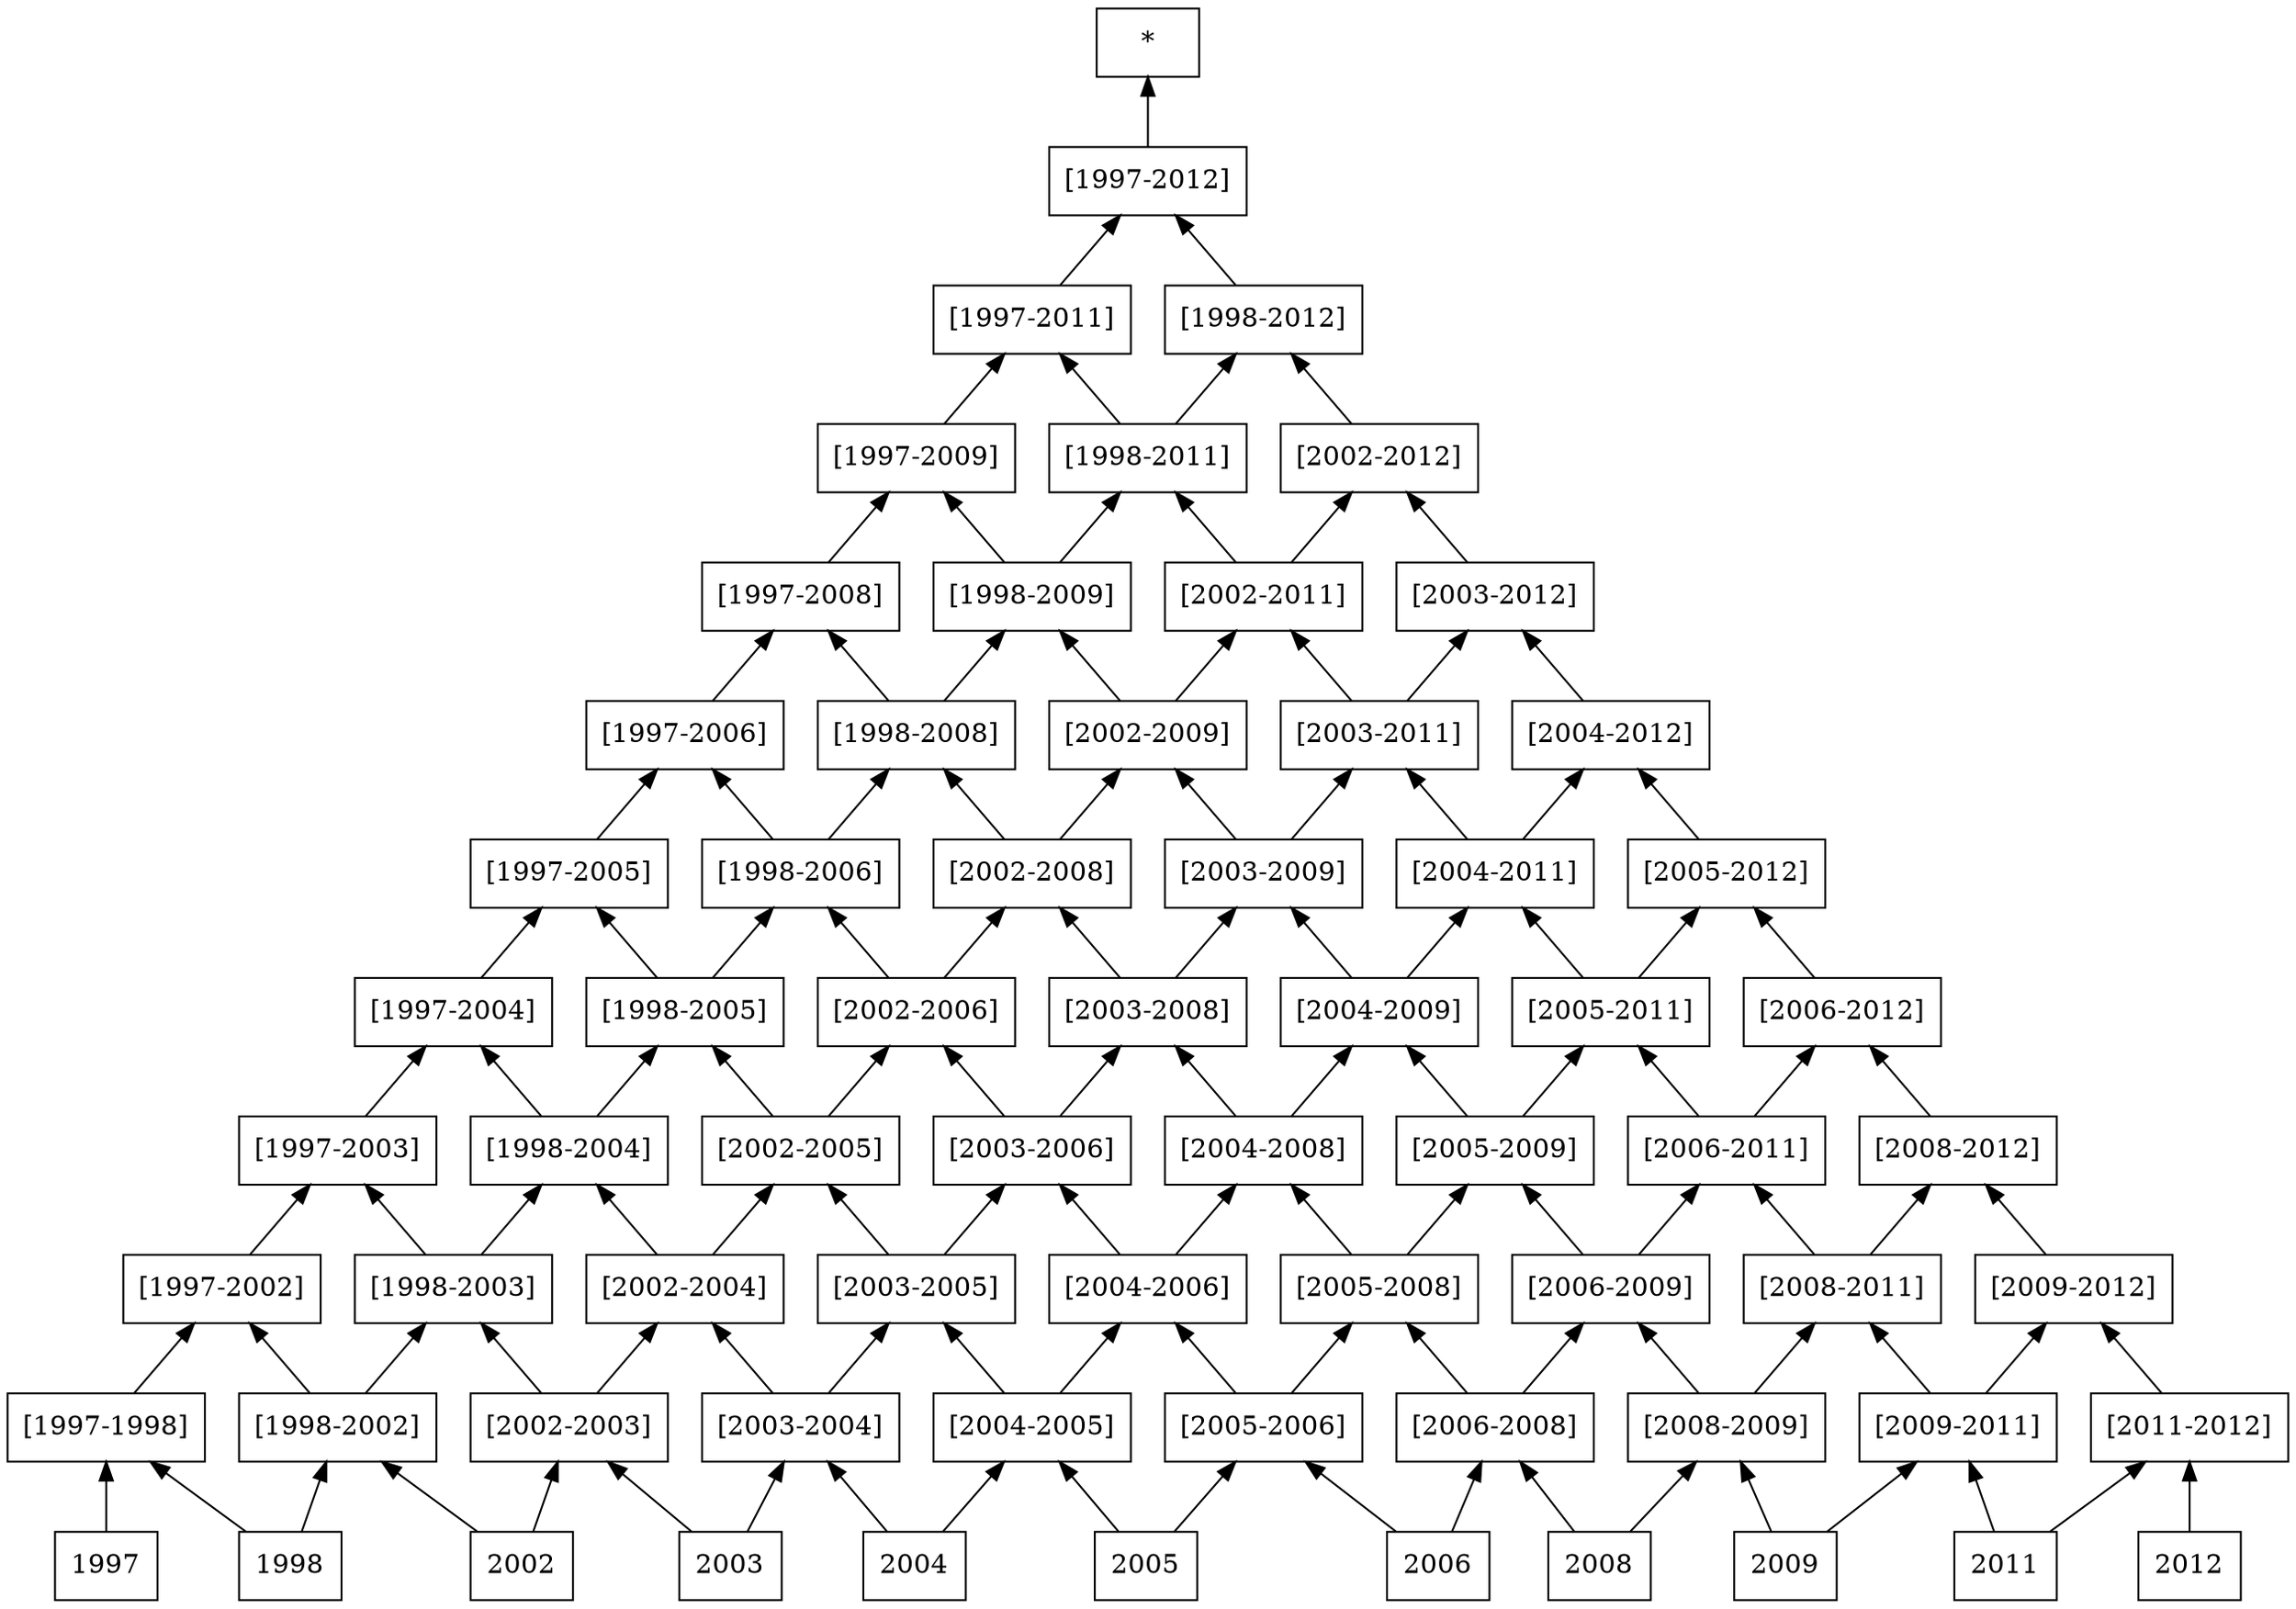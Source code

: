 digraph G { 
 rankdir=BT; 
 subgraph ba { 
1 [shape=record,label="{1997}"]; 
2 [shape=record,label="{1998}"]; 
3 [shape=record,label="{2002}"]; 
4 [shape=record,label="{2003}"]; 
5 [shape=record,label="{2004}"]; 
6 [shape=record,label="{2005}"]; 
7 [shape=record,label="{2006}"]; 
8 [shape=record,label="{2008}"]; 
9 [shape=record,label="{2009}"]; 
10 [shape=record,label="{2011}"]; 
11 [shape=record,label="{2012}"]; 
12 [shape=record,label="{[1997-1998]}"];
13 [shape=record,label="{[1998-2002]}"];
14 [shape=record,label="{[2002-2003]}"];
15 [shape=record,label="{[2003-2004]}"];
16 [shape=record,label="{[2004-2005]}"];
17 [shape=record,label="{[2005-2006]}"];
18 [shape=record,label="{[2006-2008]}"];
19 [shape=record,label="{[2008-2009]}"];
20 [shape=record,label="{[2009-2011]}"];
21 [shape=record,label="{[2011-2012]}"];
1 -> 12
2 -> 12
2 -> 13
3 -> 13
3 -> 14
4 -> 14
4 -> 15
5 -> 15
5 -> 16
6 -> 16
6 -> 17
7 -> 17
7 -> 18
8 -> 18
8 -> 19
9 -> 19
9 -> 20
10 -> 20
10 -> 21
11 -> 21
22 [shape=record,label="{[1997-2002]}"];
23 [shape=record,label="{[1998-2003]}"];
24 [shape=record,label="{[2002-2004]}"];
25 [shape=record,label="{[2003-2005]}"];
26 [shape=record,label="{[2004-2006]}"];
27 [shape=record,label="{[2005-2008]}"];
28 [shape=record,label="{[2006-2009]}"];
29 [shape=record,label="{[2008-2011]}"];
30 [shape=record,label="{[2009-2012]}"];
12 -> 22
13 -> 22
13 -> 23
14 -> 23
14 -> 24
15 -> 24
15 -> 25
16 -> 25
16 -> 26
17 -> 26
17 -> 27
18 -> 27
18 -> 28
19 -> 28
19 -> 29
20 -> 29
20 -> 30
21 -> 30
31 [shape=record,label="{[1997-2003]}"];
32 [shape=record,label="{[1998-2004]}"];
33 [shape=record,label="{[2002-2005]}"];
34 [shape=record,label="{[2003-2006]}"];
35 [shape=record,label="{[2004-2008]}"];
36 [shape=record,label="{[2005-2009]}"];
37 [shape=record,label="{[2006-2011]}"];
38 [shape=record,label="{[2008-2012]}"];
22 -> 31
23 -> 31
23 -> 32
24 -> 32
24 -> 33
25 -> 33
25 -> 34
26 -> 34
26 -> 35
27 -> 35
27 -> 36
28 -> 36
28 -> 37
29 -> 37
29 -> 38
30 -> 38
39 [shape=record,label="{[1997-2004]}"];
40 [shape=record,label="{[1998-2005]}"];
41 [shape=record,label="{[2002-2006]}"];
42 [shape=record,label="{[2003-2008]}"];
43 [shape=record,label="{[2004-2009]}"];
44 [shape=record,label="{[2005-2011]}"];
45 [shape=record,label="{[2006-2012]}"];
31 -> 39
32 -> 39
32 -> 40
33 -> 40
33 -> 41
34 -> 41
34 -> 42
35 -> 42
35 -> 43
36 -> 43
36 -> 44
37 -> 44
37 -> 45
38 -> 45
46 [shape=record,label="{[1997-2005]}"];
47 [shape=record,label="{[1998-2006]}"];
48 [shape=record,label="{[2002-2008]}"];
49 [shape=record,label="{[2003-2009]}"];
50 [shape=record,label="{[2004-2011]}"];
51 [shape=record,label="{[2005-2012]}"];
39 -> 46
40 -> 46
40 -> 47
41 -> 47
41 -> 48
42 -> 48
42 -> 49
43 -> 49
43 -> 50
44 -> 50
44 -> 51
45 -> 51
52 [shape=record,label="{[1997-2006]}"];
53 [shape=record,label="{[1998-2008]}"];
54 [shape=record,label="{[2002-2009]}"];
55 [shape=record,label="{[2003-2011]}"];
56 [shape=record,label="{[2004-2012]}"];
46 -> 52
47 -> 52
47 -> 53
48 -> 53
48 -> 54
49 -> 54
49 -> 55
50 -> 55
50 -> 56
51 -> 56
57 [shape=record,label="{[1997-2008]}"];
58 [shape=record,label="{[1998-2009]}"];
59 [shape=record,label="{[2002-2011]}"];
60 [shape=record,label="{[2003-2012]}"];
52 -> 57
53 -> 57
53 -> 58
54 -> 58
54 -> 59
55 -> 59
55 -> 60
56 -> 60
61 [shape=record,label="{[1997-2009]}"];
62 [shape=record,label="{[1998-2011]}"];
63 [shape=record,label="{[2002-2012]}"];
57 -> 61
58 -> 61
58 -> 62
59 -> 62
59 -> 63
60 -> 63
64 [shape=record,label="{[1997-2011]}"];
65 [shape=record,label="{[1998-2012]}"];
61 -> 64
62 -> 64
62 -> 65
63 -> 65
66 [shape=record,label="{[1997-2012]}"];
64 -> 66
65 -> 66
67 [shape=record,label="{*}"];
66 -> 67}}